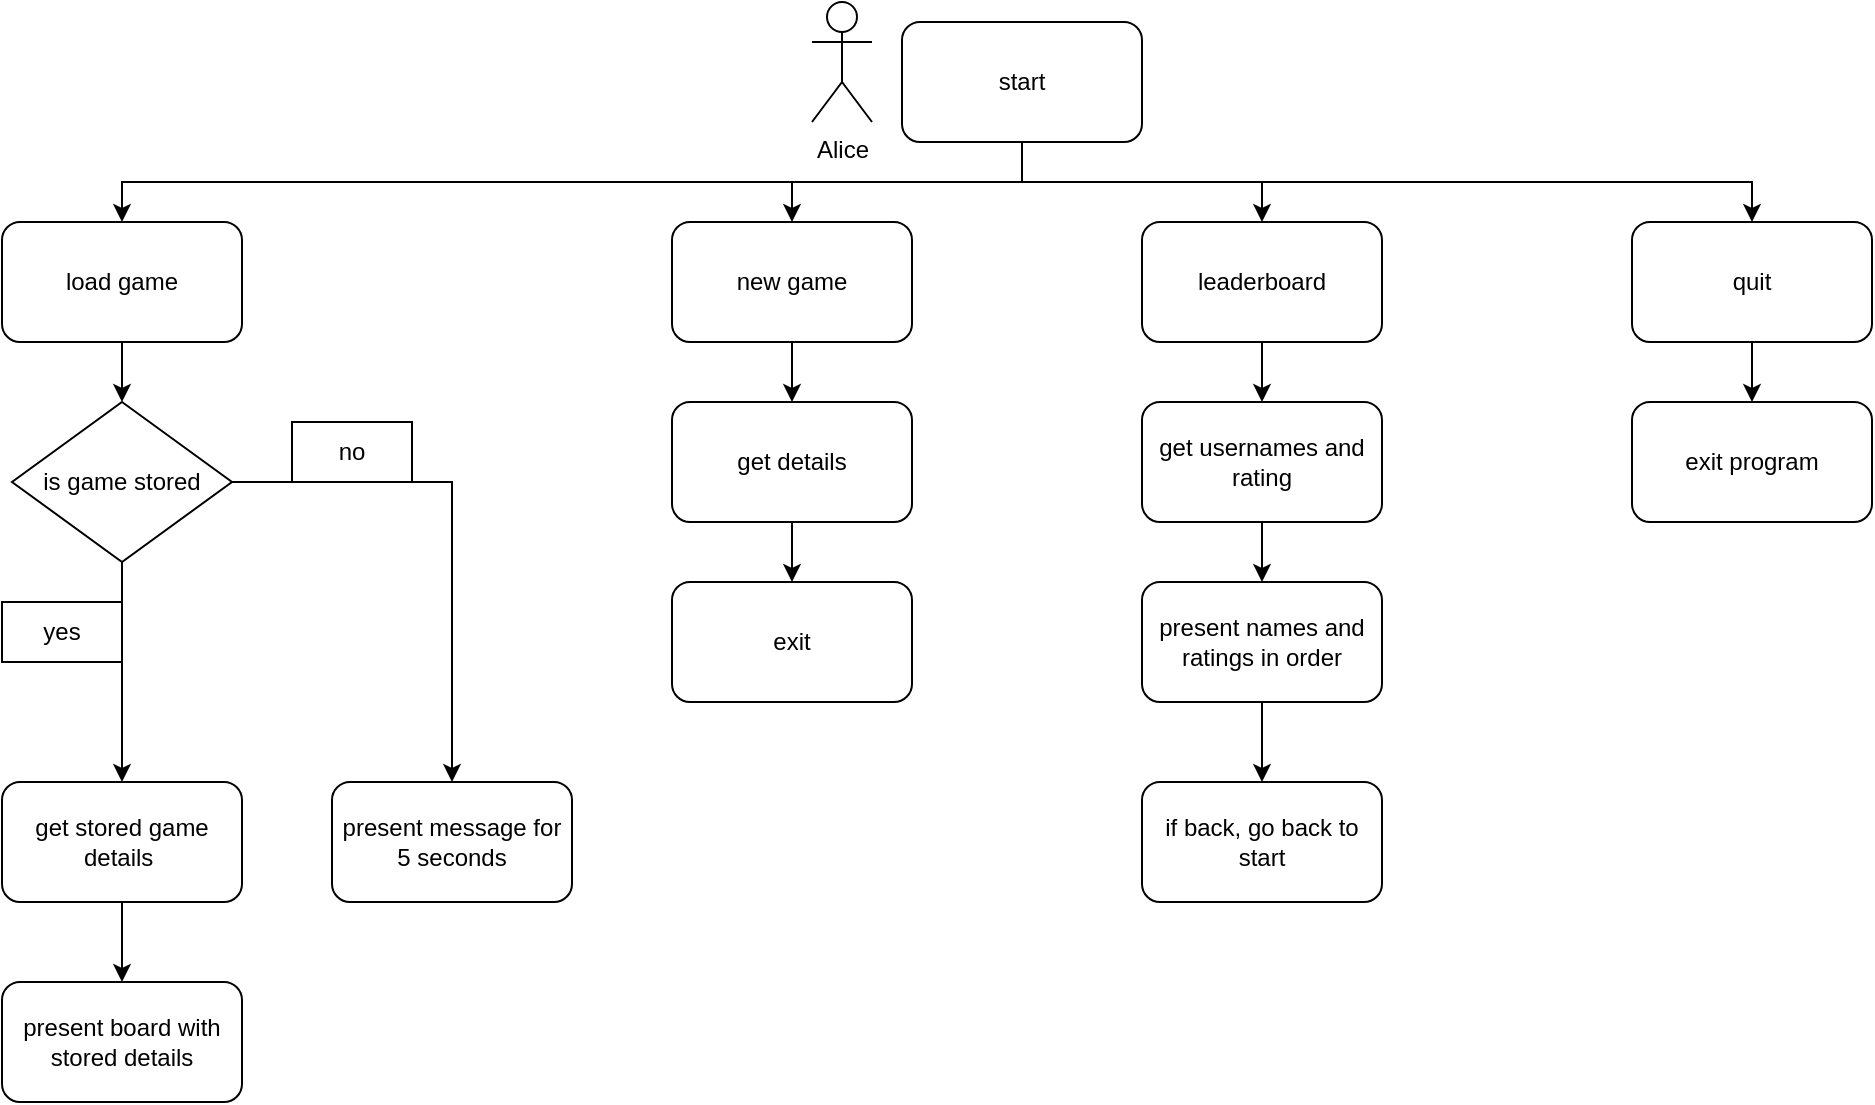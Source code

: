 <mxfile version="15.6.6" type="github">
  <diagram id="RePcvV-Nt9we-_p8wogs" name="Page-1">
    <mxGraphModel dx="2272" dy="794" grid="1" gridSize="10" guides="1" tooltips="1" connect="1" arrows="1" fold="1" page="1" pageScale="1" pageWidth="850" pageHeight="1100" math="0" shadow="0">
      <root>
        <mxCell id="0" />
        <mxCell id="1" parent="0" />
        <mxCell id="9h44fmpicld-Fqoxd7rJ-7" style="edgeStyle=orthogonalEdgeStyle;rounded=0;orthogonalLoop=1;jettySize=auto;html=1;fontColor=default;strokeColor=default;labelBackgroundColor=default;" parent="1" source="9h44fmpicld-Fqoxd7rJ-1" target="9h44fmpicld-Fqoxd7rJ-3" edge="1">
          <mxGeometry relative="1" as="geometry" />
        </mxCell>
        <mxCell id="9h44fmpicld-Fqoxd7rJ-9" style="edgeStyle=orthogonalEdgeStyle;rounded=0;orthogonalLoop=1;jettySize=auto;html=1;labelBackgroundColor=default;fontColor=default;strokeColor=default;" parent="1" source="9h44fmpicld-Fqoxd7rJ-1" target="9h44fmpicld-Fqoxd7rJ-4" edge="1">
          <mxGeometry relative="1" as="geometry" />
        </mxCell>
        <mxCell id="9h44fmpicld-Fqoxd7rJ-10" style="edgeStyle=orthogonalEdgeStyle;rounded=0;orthogonalLoop=1;jettySize=auto;html=1;entryX=0.5;entryY=0;entryDx=0;entryDy=0;labelBackgroundColor=default;fontColor=default;strokeColor=default;" parent="1" source="9h44fmpicld-Fqoxd7rJ-1" target="9h44fmpicld-Fqoxd7rJ-6" edge="1">
          <mxGeometry relative="1" as="geometry">
            <Array as="points">
              <mxPoint x="470" y="110" />
              <mxPoint x="835" y="110" />
            </Array>
          </mxGeometry>
        </mxCell>
        <mxCell id="9h44fmpicld-Fqoxd7rJ-38" style="edgeStyle=orthogonalEdgeStyle;rounded=0;orthogonalLoop=1;jettySize=auto;html=1;labelBackgroundColor=default;fontColor=default;strokeColor=default;" parent="1" source="9h44fmpicld-Fqoxd7rJ-1" target="9h44fmpicld-Fqoxd7rJ-2" edge="1">
          <mxGeometry relative="1" as="geometry">
            <Array as="points">
              <mxPoint x="470" y="110" />
              <mxPoint x="20" y="110" />
            </Array>
          </mxGeometry>
        </mxCell>
        <mxCell id="9h44fmpicld-Fqoxd7rJ-1" value="start" style="rounded=1;whiteSpace=wrap;html=1;fillColor=default;strokeColor=default;fontColor=default;labelBackgroundColor=default;" parent="1" vertex="1">
          <mxGeometry x="410" y="30" width="120" height="60" as="geometry" />
        </mxCell>
        <mxCell id="9h44fmpicld-Fqoxd7rJ-25" style="edgeStyle=orthogonalEdgeStyle;rounded=0;orthogonalLoop=1;jettySize=auto;html=1;labelBackgroundColor=default;fontColor=default;strokeColor=default;" parent="1" source="9h44fmpicld-Fqoxd7rJ-2" target="9h44fmpicld-Fqoxd7rJ-24" edge="1">
          <mxGeometry relative="1" as="geometry" />
        </mxCell>
        <mxCell id="9h44fmpicld-Fqoxd7rJ-2" value="load game" style="rounded=1;whiteSpace=wrap;html=1;fontColor=default;strokeColor=default;fillColor=default;labelBackgroundColor=default;" parent="1" vertex="1">
          <mxGeometry x="-40" y="130" width="120" height="60" as="geometry" />
        </mxCell>
        <mxCell id="9h44fmpicld-Fqoxd7rJ-13" style="edgeStyle=orthogonalEdgeStyle;rounded=0;orthogonalLoop=1;jettySize=auto;html=1;labelBackgroundColor=default;fontColor=default;strokeColor=default;" parent="1" source="9h44fmpicld-Fqoxd7rJ-3" target="9h44fmpicld-Fqoxd7rJ-12" edge="1">
          <mxGeometry relative="1" as="geometry" />
        </mxCell>
        <mxCell id="9h44fmpicld-Fqoxd7rJ-3" value="new game" style="rounded=1;whiteSpace=wrap;html=1;fontColor=default;strokeColor=default;fillColor=default;labelBackgroundColor=default;" parent="1" vertex="1">
          <mxGeometry x="295" y="130" width="120" height="60" as="geometry" />
        </mxCell>
        <mxCell id="9h44fmpicld-Fqoxd7rJ-19" style="edgeStyle=orthogonalEdgeStyle;rounded=0;orthogonalLoop=1;jettySize=auto;html=1;labelBackgroundColor=default;fontColor=default;strokeColor=default;" parent="1" source="9h44fmpicld-Fqoxd7rJ-4" target="9h44fmpicld-Fqoxd7rJ-16" edge="1">
          <mxGeometry relative="1" as="geometry" />
        </mxCell>
        <mxCell id="9h44fmpicld-Fqoxd7rJ-4" value="leaderboard" style="rounded=1;whiteSpace=wrap;html=1;fontColor=default;strokeColor=default;fillColor=default;labelBackgroundColor=default;" parent="1" vertex="1">
          <mxGeometry x="530" y="130" width="120" height="60" as="geometry" />
        </mxCell>
        <mxCell id="DXepvm1jYD39emYCsP_6-7" style="edgeStyle=orthogonalEdgeStyle;rounded=0;orthogonalLoop=1;jettySize=auto;html=1;entryX=0.5;entryY=0;entryDx=0;entryDy=0;labelBackgroundColor=default;fontColor=default;strokeColor=default;fillColor=default;" edge="1" parent="1" source="9h44fmpicld-Fqoxd7rJ-6" target="DXepvm1jYD39emYCsP_6-6">
          <mxGeometry relative="1" as="geometry" />
        </mxCell>
        <mxCell id="9h44fmpicld-Fqoxd7rJ-6" value="quit" style="rounded=1;whiteSpace=wrap;html=1;fontColor=default;strokeColor=default;fillColor=default;labelBackgroundColor=default;" parent="1" vertex="1">
          <mxGeometry x="775" y="130" width="120" height="60" as="geometry" />
        </mxCell>
        <mxCell id="9h44fmpicld-Fqoxd7rJ-15" style="edgeStyle=orthogonalEdgeStyle;rounded=0;orthogonalLoop=1;jettySize=auto;html=1;labelBackgroundColor=default;fontColor=default;strokeColor=default;" parent="1" source="9h44fmpicld-Fqoxd7rJ-12" target="9h44fmpicld-Fqoxd7rJ-14" edge="1">
          <mxGeometry relative="1" as="geometry" />
        </mxCell>
        <mxCell id="9h44fmpicld-Fqoxd7rJ-12" value="get details" style="rounded=1;whiteSpace=wrap;html=1;fontColor=default;strokeColor=default;fillColor=default;labelBackgroundColor=default;" parent="1" vertex="1">
          <mxGeometry x="295" y="220" width="120" height="60" as="geometry" />
        </mxCell>
        <mxCell id="9h44fmpicld-Fqoxd7rJ-14" value="exit" style="rounded=1;whiteSpace=wrap;html=1;fontColor=default;strokeColor=default;fillColor=default;labelBackgroundColor=default;" parent="1" vertex="1">
          <mxGeometry x="295" y="310" width="120" height="60" as="geometry" />
        </mxCell>
        <mxCell id="9h44fmpicld-Fqoxd7rJ-20" style="edgeStyle=orthogonalEdgeStyle;rounded=0;orthogonalLoop=1;jettySize=auto;html=1;labelBackgroundColor=default;fontColor=default;strokeColor=default;" parent="1" source="9h44fmpicld-Fqoxd7rJ-16" target="9h44fmpicld-Fqoxd7rJ-18" edge="1">
          <mxGeometry relative="1" as="geometry" />
        </mxCell>
        <mxCell id="9h44fmpicld-Fqoxd7rJ-16" value="get usernames and rating" style="rounded=1;whiteSpace=wrap;html=1;fontColor=default;strokeColor=default;fillColor=default;labelBackgroundColor=default;" parent="1" vertex="1">
          <mxGeometry x="530" y="220" width="120" height="60" as="geometry" />
        </mxCell>
        <mxCell id="DXepvm1jYD39emYCsP_6-5" style="edgeStyle=orthogonalEdgeStyle;rounded=0;orthogonalLoop=1;jettySize=auto;html=1;labelBackgroundColor=default;fontColor=default;strokeColor=default;fillColor=default;" edge="1" parent="1" source="9h44fmpicld-Fqoxd7rJ-18" target="DXepvm1jYD39emYCsP_6-4">
          <mxGeometry relative="1" as="geometry" />
        </mxCell>
        <mxCell id="9h44fmpicld-Fqoxd7rJ-18" value="present names and ratings in order" style="rounded=1;whiteSpace=wrap;html=1;fontColor=default;strokeColor=default;fillColor=default;labelBackgroundColor=default;" parent="1" vertex="1">
          <mxGeometry x="530" y="310" width="120" height="60" as="geometry" />
        </mxCell>
        <mxCell id="9h44fmpicld-Fqoxd7rJ-28" style="edgeStyle=orthogonalEdgeStyle;rounded=0;orthogonalLoop=1;jettySize=auto;html=1;labelBackgroundColor=default;fontColor=default;strokeColor=default;" parent="1" source="9h44fmpicld-Fqoxd7rJ-24" target="9h44fmpicld-Fqoxd7rJ-27" edge="1">
          <mxGeometry relative="1" as="geometry" />
        </mxCell>
        <mxCell id="9h44fmpicld-Fqoxd7rJ-35" style="edgeStyle=orthogonalEdgeStyle;rounded=0;orthogonalLoop=1;jettySize=auto;html=1;labelBackgroundColor=default;fontColor=default;strokeColor=default;" parent="1" source="9h44fmpicld-Fqoxd7rJ-24" target="9h44fmpicld-Fqoxd7rJ-34" edge="1">
          <mxGeometry relative="1" as="geometry" />
        </mxCell>
        <mxCell id="9h44fmpicld-Fqoxd7rJ-24" value="is game stored" style="rhombus;whiteSpace=wrap;html=1;fontColor=default;strokeColor=default;fillColor=default;labelBackgroundColor=default;" parent="1" vertex="1">
          <mxGeometry x="-35" y="220" width="110" height="80" as="geometry" />
        </mxCell>
        <mxCell id="9h44fmpicld-Fqoxd7rJ-27" value="present message for 5 seconds" style="rounded=1;whiteSpace=wrap;html=1;labelBackgroundColor=default;fontColor=default;strokeColor=default;fillColor=default;" parent="1" vertex="1">
          <mxGeometry x="125" y="410" width="120" height="60" as="geometry" />
        </mxCell>
        <mxCell id="9h44fmpicld-Fqoxd7rJ-29" value="no" style="text;html=1;strokeColor=default;fillColor=none;align=center;verticalAlign=middle;whiteSpace=wrap;rounded=0;labelBackgroundColor=default;fontColor=default;shadow=0;" parent="1" vertex="1">
          <mxGeometry x="105" y="230" width="60" height="30" as="geometry" />
        </mxCell>
        <mxCell id="9h44fmpicld-Fqoxd7rJ-37" style="edgeStyle=orthogonalEdgeStyle;rounded=0;orthogonalLoop=1;jettySize=auto;html=1;labelBackgroundColor=default;fontColor=default;strokeColor=default;fillColor=default;" parent="1" source="9h44fmpicld-Fqoxd7rJ-34" target="9h44fmpicld-Fqoxd7rJ-36" edge="1">
          <mxGeometry relative="1" as="geometry" />
        </mxCell>
        <mxCell id="9h44fmpicld-Fqoxd7rJ-34" value="get stored game details&amp;nbsp;" style="rounded=1;whiteSpace=wrap;html=1;labelBackgroundColor=default;fontColor=default;strokeColor=default;fillColor=default;" parent="1" vertex="1">
          <mxGeometry x="-40" y="410" width="120" height="60" as="geometry" />
        </mxCell>
        <mxCell id="9h44fmpicld-Fqoxd7rJ-36" value="present board with stored details" style="rounded=1;whiteSpace=wrap;html=1;labelBackgroundColor=default;fontColor=default;strokeColor=default;fillColor=default;" parent="1" vertex="1">
          <mxGeometry x="-40" y="510" width="120" height="60" as="geometry" />
        </mxCell>
        <mxCell id="DXepvm1jYD39emYCsP_6-1" value="Alice" style="shape=umlActor;verticalLabelPosition=bottom;verticalAlign=top;html=1;outlineConnect=0;labelBackgroundColor=default;fontColor=default;strokeColor=default;fillColor=default;" vertex="1" parent="1">
          <mxGeometry x="365" y="20" width="30" height="60" as="geometry" />
        </mxCell>
        <mxCell id="DXepvm1jYD39emYCsP_6-3" value="yes" style="text;html=1;strokeColor=default;fillColor=none;align=center;verticalAlign=middle;whiteSpace=wrap;rounded=0;labelBackgroundColor=default;fontColor=default;" vertex="1" parent="1">
          <mxGeometry x="-40" y="320" width="60" height="30" as="geometry" />
        </mxCell>
        <mxCell id="DXepvm1jYD39emYCsP_6-4" value="if back, go back to start" style="rounded=1;whiteSpace=wrap;html=1;labelBackgroundColor=default;fontColor=default;strokeColor=default;fillColor=default;" vertex="1" parent="1">
          <mxGeometry x="530" y="410" width="120" height="60" as="geometry" />
        </mxCell>
        <mxCell id="DXepvm1jYD39emYCsP_6-6" value="exit program" style="rounded=1;whiteSpace=wrap;html=1;labelBackgroundColor=default;fontColor=default;strokeColor=default;fillColor=default;" vertex="1" parent="1">
          <mxGeometry x="775" y="220" width="120" height="60" as="geometry" />
        </mxCell>
      </root>
    </mxGraphModel>
  </diagram>
</mxfile>
